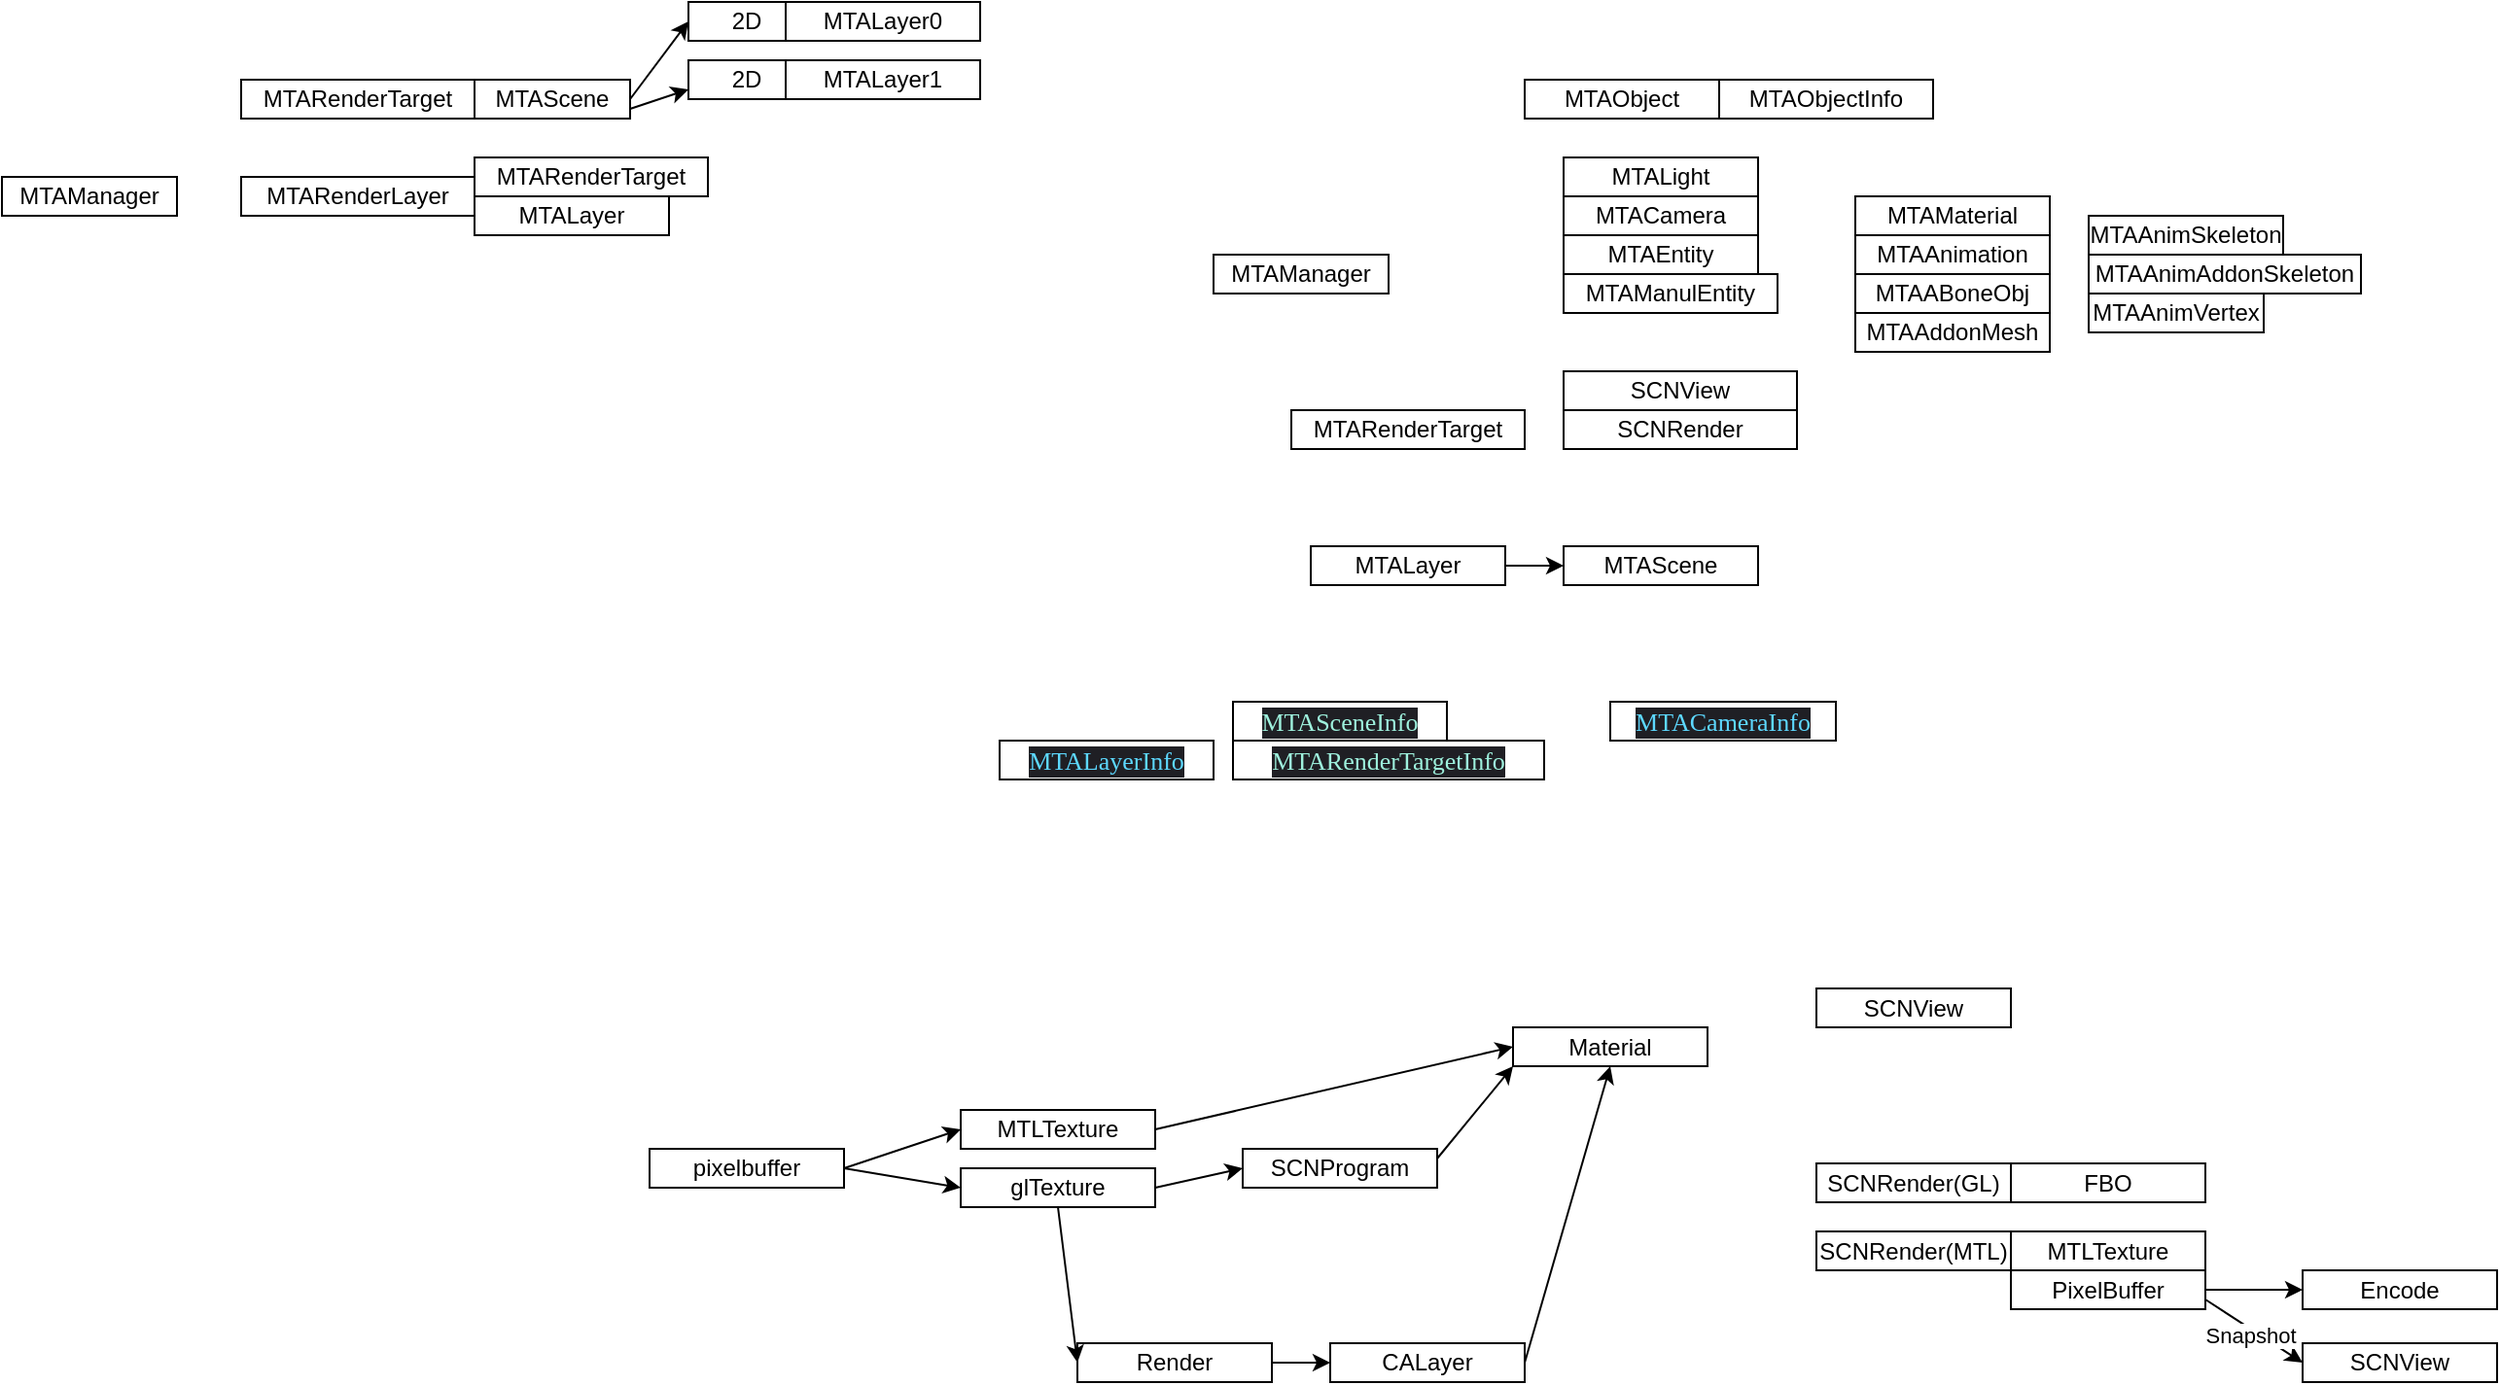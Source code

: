 <mxfile version="14.2.9" type="github">
  <diagram id="bAvTHHYI_KYfITCIM_JM" name="Page-1">
    <mxGraphModel dx="2125" dy="1982" grid="1" gridSize="10" guides="1" tooltips="1" connect="1" arrows="1" fold="1" page="1" pageScale="1" pageWidth="827" pageHeight="1169" math="0" shadow="0">
      <root>
        <mxCell id="0" />
        <mxCell id="1" parent="0" />
        <mxCell id="QYzxZCUHgKiOKjzfQhGV-1" value="MTAManager" style="whiteSpace=wrap;html=1;" parent="1" vertex="1">
          <mxGeometry x="210" y="100" width="90" height="20" as="geometry" />
        </mxCell>
        <mxCell id="QYzxZCUHgKiOKjzfQhGV-3" value="MTARenderTarget" style="whiteSpace=wrap;html=1;" parent="1" vertex="1">
          <mxGeometry x="250" y="180" width="120" height="20" as="geometry" />
        </mxCell>
        <mxCell id="QYzxZCUHgKiOKjzfQhGV-4" value="MTAObject" style="whiteSpace=wrap;html=1;" parent="1" vertex="1">
          <mxGeometry x="370" y="10" width="100" height="20" as="geometry" />
        </mxCell>
        <mxCell id="QYzxZCUHgKiOKjzfQhGV-5" value="MTAObjectInfo" style="whiteSpace=wrap;html=1;" parent="1" vertex="1">
          <mxGeometry x="470" y="10" width="110" height="20" as="geometry" />
        </mxCell>
        <mxCell id="QYzxZCUHgKiOKjzfQhGV-6" value="MTALight" style="whiteSpace=wrap;html=1;" parent="1" vertex="1">
          <mxGeometry x="390" y="50" width="100" height="20" as="geometry" />
        </mxCell>
        <mxCell id="QYzxZCUHgKiOKjzfQhGV-7" value="MTACamera" style="whiteSpace=wrap;html=1;" parent="1" vertex="1">
          <mxGeometry x="390" y="70" width="100" height="20" as="geometry" />
        </mxCell>
        <mxCell id="QYzxZCUHgKiOKjzfQhGV-8" value="MTAEntity" style="whiteSpace=wrap;html=1;" parent="1" vertex="1">
          <mxGeometry x="390" y="90" width="100" height="20" as="geometry" />
        </mxCell>
        <mxCell id="QYzxZCUHgKiOKjzfQhGV-9" value="MTAManulEntity" style="whiteSpace=wrap;html=1;" parent="1" vertex="1">
          <mxGeometry x="390" y="110" width="110" height="20" as="geometry" />
        </mxCell>
        <mxCell id="zIlQ67HfN8may3UNHUG4-2" value="" style="edgeStyle=orthogonalEdgeStyle;rounded=0;orthogonalLoop=1;jettySize=auto;html=1;" parent="1" source="QYzxZCUHgKiOKjzfQhGV-10" target="zIlQ67HfN8may3UNHUG4-1" edge="1">
          <mxGeometry relative="1" as="geometry" />
        </mxCell>
        <mxCell id="QYzxZCUHgKiOKjzfQhGV-10" value="MTALayer" style="whiteSpace=wrap;html=1;" parent="1" vertex="1">
          <mxGeometry x="260" y="250" width="100" height="20" as="geometry" />
        </mxCell>
        <mxCell id="zIlQ67HfN8may3UNHUG4-1" value="MTAScene" style="whiteSpace=wrap;html=1;" parent="1" vertex="1">
          <mxGeometry x="390" y="250" width="100" height="20" as="geometry" />
        </mxCell>
        <mxCell id="zIlQ67HfN8may3UNHUG4-3" value="MTAMaterial" style="whiteSpace=wrap;html=1;" parent="1" vertex="1">
          <mxGeometry x="540" y="70" width="100" height="20" as="geometry" />
        </mxCell>
        <mxCell id="zIlQ67HfN8may3UNHUG4-4" value="MTAAnimation" style="whiteSpace=wrap;html=1;" parent="1" vertex="1">
          <mxGeometry x="540" y="90" width="100" height="20" as="geometry" />
        </mxCell>
        <mxCell id="zIlQ67HfN8may3UNHUG4-5" value="MTAABoneObj" style="whiteSpace=wrap;html=1;" parent="1" vertex="1">
          <mxGeometry x="540" y="110" width="100" height="20" as="geometry" />
        </mxCell>
        <mxCell id="zIlQ67HfN8may3UNHUG4-6" value="MTAAddonMesh" style="whiteSpace=wrap;html=1;" parent="1" vertex="1">
          <mxGeometry x="540" y="130" width="100" height="20" as="geometry" />
        </mxCell>
        <mxCell id="zIlQ67HfN8may3UNHUG4-7" value="MTAAnimSkeleton" style="whiteSpace=wrap;html=1;" parent="1" vertex="1">
          <mxGeometry x="660" y="80" width="100" height="20" as="geometry" />
        </mxCell>
        <mxCell id="zIlQ67HfN8may3UNHUG4-8" value="MTAAnimAddonSkeleton" style="whiteSpace=wrap;html=1;" parent="1" vertex="1">
          <mxGeometry x="660" y="100" width="140" height="20" as="geometry" />
        </mxCell>
        <mxCell id="zIlQ67HfN8may3UNHUG4-9" value="MTAAnimVertex" style="whiteSpace=wrap;html=1;" parent="1" vertex="1">
          <mxGeometry x="660" y="120" width="90" height="20" as="geometry" />
        </mxCell>
        <mxCell id="1fD7BlozmJSd8doIiaEJ-1" value="SCNView" style="whiteSpace=wrap;html=1;" parent="1" vertex="1">
          <mxGeometry x="390" y="160" width="120" height="20" as="geometry" />
        </mxCell>
        <mxCell id="1fD7BlozmJSd8doIiaEJ-2" value="SCNRender" style="whiteSpace=wrap;html=1;" parent="1" vertex="1">
          <mxGeometry x="390" y="180" width="120" height="20" as="geometry" />
        </mxCell>
        <mxCell id="Tl4vJc8Xs-mUNVDZ98y0-2" value="&lt;p style=&quot;margin: 0.0px 0.0px 0.0px 0.0px ; font: 13.0px &amp;quot;menlo&amp;quot; ; color: #5dd8ff ; background-color: #1f1f24&quot;&gt;MTALayerInfo&lt;/p&gt;" style="whiteSpace=wrap;html=1;" parent="1" vertex="1">
          <mxGeometry x="100" y="350" width="110" height="20" as="geometry" />
        </mxCell>
        <mxCell id="Tl4vJc8Xs-mUNVDZ98y0-4" value="&lt;p style=&quot;margin: 0px ; font-stretch: normal ; font-size: 13px ; line-height: normal ; font-family: &amp;#34;menlo&amp;#34; ; color: rgb(158 , 241 , 221) ; background-color: rgb(31 , 31 , 36)&quot;&gt;MTASceneInfo&lt;/p&gt;" style="whiteSpace=wrap;html=1;" parent="1" vertex="1">
          <mxGeometry x="220" y="330" width="110" height="20" as="geometry" />
        </mxCell>
        <mxCell id="Tl4vJc8Xs-mUNVDZ98y0-5" value="&lt;p style=&quot;margin: 0px ; font-stretch: normal ; font-size: 13px ; line-height: normal ; font-family: &amp;#34;menlo&amp;#34; ; color: rgb(158 , 241 , 221) ; background-color: rgb(31 , 31 , 36)&quot;&gt;MTARenderTargetInfo&lt;/p&gt;" style="whiteSpace=wrap;html=1;" parent="1" vertex="1">
          <mxGeometry x="220" y="350" width="160" height="20" as="geometry" />
        </mxCell>
        <mxCell id="Tl4vJc8Xs-mUNVDZ98y0-6" value="&lt;p style=&quot;margin: 0px ; font-stretch: normal ; font-size: 13px ; line-height: normal ; font-family: &amp;#34;menlo&amp;#34; ; color: rgb(93 , 216 , 255) ; background-color: rgb(31 , 31 , 36)&quot;&gt;MTACameraInfo&lt;/p&gt;" style="whiteSpace=wrap;html=1;" parent="1" vertex="1">
          <mxGeometry x="414" y="330" width="116" height="20" as="geometry" />
        </mxCell>
        <mxCell id="i0ZvzWujd82-VecDcWds-1" value="SCNView" style="whiteSpace=wrap;html=1;" parent="1" vertex="1">
          <mxGeometry x="520" y="477.5" width="100" height="20" as="geometry" />
        </mxCell>
        <mxCell id="i0ZvzWujd82-VecDcWds-2" value="SCNRender(GL)" style="whiteSpace=wrap;html=1;" parent="1" vertex="1">
          <mxGeometry x="520" y="567.5" width="100" height="20" as="geometry" />
        </mxCell>
        <mxCell id="i0ZvzWujd82-VecDcWds-3" value="SCNRender(MTL)" style="whiteSpace=wrap;html=1;" parent="1" vertex="1">
          <mxGeometry x="520" y="602.5" width="100" height="20" as="geometry" />
        </mxCell>
        <mxCell id="i0ZvzWujd82-VecDcWds-4" value="pixelbuffer" style="whiteSpace=wrap;html=1;" parent="1" vertex="1">
          <mxGeometry x="-80" y="560" width="100" height="20" as="geometry" />
        </mxCell>
        <mxCell id="i0ZvzWujd82-VecDcWds-5" value="MTLTexture" style="whiteSpace=wrap;html=1;" parent="1" vertex="1">
          <mxGeometry x="80" y="540" width="100" height="20" as="geometry" />
        </mxCell>
        <mxCell id="i0ZvzWujd82-VecDcWds-6" value="glTexture" style="whiteSpace=wrap;html=1;" parent="1" vertex="1">
          <mxGeometry x="80" y="570" width="100" height="20" as="geometry" />
        </mxCell>
        <mxCell id="i0ZvzWujd82-VecDcWds-7" value="" style="endArrow=classic;html=1;exitX=1;exitY=0.5;exitDx=0;exitDy=0;entryX=0;entryY=0.5;entryDx=0;entryDy=0;" parent="1" source="i0ZvzWujd82-VecDcWds-4" target="i0ZvzWujd82-VecDcWds-5" edge="1">
          <mxGeometry width="50" height="50" relative="1" as="geometry">
            <mxPoint x="390" y="640" as="sourcePoint" />
            <mxPoint x="440" y="590" as="targetPoint" />
          </mxGeometry>
        </mxCell>
        <mxCell id="i0ZvzWujd82-VecDcWds-8" value="" style="endArrow=classic;html=1;exitX=1;exitY=0.5;exitDx=0;exitDy=0;entryX=0;entryY=0.5;entryDx=0;entryDy=0;" parent="1" source="i0ZvzWujd82-VecDcWds-4" target="i0ZvzWujd82-VecDcWds-6" edge="1">
          <mxGeometry width="50" height="50" relative="1" as="geometry">
            <mxPoint x="390" y="640" as="sourcePoint" />
            <mxPoint x="440" y="590" as="targetPoint" />
          </mxGeometry>
        </mxCell>
        <mxCell id="i0ZvzWujd82-VecDcWds-9" value="Material" style="whiteSpace=wrap;html=1;" parent="1" vertex="1">
          <mxGeometry x="364" y="497.5" width="100" height="20" as="geometry" />
        </mxCell>
        <mxCell id="i0ZvzWujd82-VecDcWds-10" value="" style="endArrow=classic;html=1;exitX=1;exitY=0.5;exitDx=0;exitDy=0;entryX=0;entryY=0.5;entryDx=0;entryDy=0;" parent="1" source="i0ZvzWujd82-VecDcWds-5" target="i0ZvzWujd82-VecDcWds-9" edge="1">
          <mxGeometry width="50" height="50" relative="1" as="geometry">
            <mxPoint x="220" y="550" as="sourcePoint" />
            <mxPoint x="440" y="560" as="targetPoint" />
          </mxGeometry>
        </mxCell>
        <mxCell id="i0ZvzWujd82-VecDcWds-11" value="SCNProgram" style="whiteSpace=wrap;html=1;" parent="1" vertex="1">
          <mxGeometry x="225" y="560" width="100" height="20" as="geometry" />
        </mxCell>
        <mxCell id="i0ZvzWujd82-VecDcWds-12" value="" style="endArrow=classic;html=1;exitX=1;exitY=0.5;exitDx=0;exitDy=0;entryX=0;entryY=0.5;entryDx=0;entryDy=0;" parent="1" source="i0ZvzWujd82-VecDcWds-6" target="i0ZvzWujd82-VecDcWds-11" edge="1">
          <mxGeometry width="50" height="50" relative="1" as="geometry">
            <mxPoint x="390" y="610" as="sourcePoint" />
            <mxPoint x="250" y="580" as="targetPoint" />
          </mxGeometry>
        </mxCell>
        <mxCell id="i0ZvzWujd82-VecDcWds-13" value="Render" style="whiteSpace=wrap;html=1;" parent="1" vertex="1">
          <mxGeometry x="140" y="660" width="100" height="20" as="geometry" />
        </mxCell>
        <mxCell id="i0ZvzWujd82-VecDcWds-14" value="CALayer" style="whiteSpace=wrap;html=1;" parent="1" vertex="1">
          <mxGeometry x="270" y="660" width="100" height="20" as="geometry" />
        </mxCell>
        <mxCell id="i0ZvzWujd82-VecDcWds-15" value="" style="endArrow=classic;html=1;exitX=0.5;exitY=1;exitDx=0;exitDy=0;entryX=0;entryY=0.5;entryDx=0;entryDy=0;" parent="1" source="i0ZvzWujd82-VecDcWds-6" target="i0ZvzWujd82-VecDcWds-13" edge="1">
          <mxGeometry width="50" height="50" relative="1" as="geometry">
            <mxPoint x="390" y="610" as="sourcePoint" />
            <mxPoint x="440" y="560" as="targetPoint" />
          </mxGeometry>
        </mxCell>
        <mxCell id="i0ZvzWujd82-VecDcWds-16" value="" style="endArrow=classic;html=1;exitX=1;exitY=0.5;exitDx=0;exitDy=0;" parent="1" source="i0ZvzWujd82-VecDcWds-13" edge="1">
          <mxGeometry width="50" height="50" relative="1" as="geometry">
            <mxPoint x="390" y="610" as="sourcePoint" />
            <mxPoint x="270" y="670" as="targetPoint" />
          </mxGeometry>
        </mxCell>
        <mxCell id="i0ZvzWujd82-VecDcWds-17" value="" style="endArrow=classic;html=1;exitX=1;exitY=0.25;exitDx=0;exitDy=0;entryX=0;entryY=1;entryDx=0;entryDy=0;" parent="1" source="i0ZvzWujd82-VecDcWds-11" target="i0ZvzWujd82-VecDcWds-9" edge="1">
          <mxGeometry width="50" height="50" relative="1" as="geometry">
            <mxPoint x="390" y="610" as="sourcePoint" />
            <mxPoint x="440" y="560" as="targetPoint" />
          </mxGeometry>
        </mxCell>
        <mxCell id="i0ZvzWujd82-VecDcWds-18" value="" style="endArrow=classic;html=1;exitX=1;exitY=0.5;exitDx=0;exitDy=0;entryX=0.5;entryY=1;entryDx=0;entryDy=0;" parent="1" source="i0ZvzWujd82-VecDcWds-14" target="i0ZvzWujd82-VecDcWds-9" edge="1">
          <mxGeometry width="50" height="50" relative="1" as="geometry">
            <mxPoint x="390" y="610" as="sourcePoint" />
            <mxPoint x="440" y="560" as="targetPoint" />
          </mxGeometry>
        </mxCell>
        <mxCell id="NFd6U93JJIUTPo9-aRj4-1" value="FBO" style="whiteSpace=wrap;html=1;" vertex="1" parent="1">
          <mxGeometry x="620" y="567.5" width="100" height="20" as="geometry" />
        </mxCell>
        <mxCell id="NFd6U93JJIUTPo9-aRj4-2" value="MTLTexture" style="whiteSpace=wrap;html=1;" vertex="1" parent="1">
          <mxGeometry x="620" y="602.5" width="100" height="20" as="geometry" />
        </mxCell>
        <mxCell id="NFd6U93JJIUTPo9-aRj4-5" value="" style="edgeStyle=orthogonalEdgeStyle;rounded=0;orthogonalLoop=1;jettySize=auto;html=1;" edge="1" parent="1" source="NFd6U93JJIUTPo9-aRj4-3" target="NFd6U93JJIUTPo9-aRj4-4">
          <mxGeometry relative="1" as="geometry" />
        </mxCell>
        <mxCell id="NFd6U93JJIUTPo9-aRj4-3" value="PixelBuffer" style="whiteSpace=wrap;html=1;" vertex="1" parent="1">
          <mxGeometry x="620" y="622.5" width="100" height="20" as="geometry" />
        </mxCell>
        <mxCell id="NFd6U93JJIUTPo9-aRj4-4" value="Encode" style="whiteSpace=wrap;html=1;" vertex="1" parent="1">
          <mxGeometry x="770" y="622.5" width="100" height="20" as="geometry" />
        </mxCell>
        <mxCell id="NFd6U93JJIUTPo9-aRj4-6" value="SCNView" style="whiteSpace=wrap;html=1;" vertex="1" parent="1">
          <mxGeometry x="770" y="660" width="100" height="20" as="geometry" />
        </mxCell>
        <mxCell id="NFd6U93JJIUTPo9-aRj4-7" value="" style="endArrow=classic;html=1;exitX=1;exitY=0.75;exitDx=0;exitDy=0;entryX=0;entryY=0.5;entryDx=0;entryDy=0;" edge="1" parent="1" source="NFd6U93JJIUTPo9-aRj4-3" target="NFd6U93JJIUTPo9-aRj4-6">
          <mxGeometry width="50" height="50" relative="1" as="geometry">
            <mxPoint x="370" y="710" as="sourcePoint" />
            <mxPoint x="420" y="660" as="targetPoint" />
          </mxGeometry>
        </mxCell>
        <mxCell id="NFd6U93JJIUTPo9-aRj4-8" value="Snapshot" style="edgeLabel;html=1;align=center;verticalAlign=middle;resizable=0;points=[];" vertex="1" connectable="0" parent="NFd6U93JJIUTPo9-aRj4-7">
          <mxGeometry x="-0.015" y="-3" relative="1" as="geometry">
            <mxPoint as="offset" />
          </mxGeometry>
        </mxCell>
        <mxCell id="NFd6U93JJIUTPo9-aRj4-9" value="MTAManager" style="whiteSpace=wrap;html=1;" vertex="1" parent="1">
          <mxGeometry x="-413" y="60" width="90" height="20" as="geometry" />
        </mxCell>
        <mxCell id="NFd6U93JJIUTPo9-aRj4-10" value="MTARenderTarget" style="whiteSpace=wrap;html=1;" vertex="1" parent="1">
          <mxGeometry x="-290" y="10" width="120" height="20" as="geometry" />
        </mxCell>
        <mxCell id="NFd6U93JJIUTPo9-aRj4-11" value="MTAScene" style="whiteSpace=wrap;html=1;" vertex="1" parent="1">
          <mxGeometry x="-170" y="10" width="80" height="20" as="geometry" />
        </mxCell>
        <mxCell id="NFd6U93JJIUTPo9-aRj4-12" value="2D" style="whiteSpace=wrap;html=1;" vertex="1" parent="1">
          <mxGeometry x="-60" y="-30" width="60" height="20" as="geometry" />
        </mxCell>
        <mxCell id="NFd6U93JJIUTPo9-aRj4-13" value="MTALayer0" style="whiteSpace=wrap;html=1;" vertex="1" parent="1">
          <mxGeometry x="-10" y="-30" width="100" height="20" as="geometry" />
        </mxCell>
        <mxCell id="NFd6U93JJIUTPo9-aRj4-14" value="2D" style="whiteSpace=wrap;html=1;" vertex="1" parent="1">
          <mxGeometry x="-60" width="60" height="20" as="geometry" />
        </mxCell>
        <mxCell id="NFd6U93JJIUTPo9-aRj4-15" value="MTALayer1" style="whiteSpace=wrap;html=1;" vertex="1" parent="1">
          <mxGeometry x="-10" width="100" height="20" as="geometry" />
        </mxCell>
        <mxCell id="NFd6U93JJIUTPo9-aRj4-16" value="MTARenderTarget" style="whiteSpace=wrap;html=1;" vertex="1" parent="1">
          <mxGeometry x="-170" y="50" width="120" height="20" as="geometry" />
        </mxCell>
        <mxCell id="NFd6U93JJIUTPo9-aRj4-17" value="" style="endArrow=classic;html=1;exitX=1;exitY=0.5;exitDx=0;exitDy=0;entryX=0;entryY=0.5;entryDx=0;entryDy=0;" edge="1" parent="1" source="NFd6U93JJIUTPo9-aRj4-11" target="NFd6U93JJIUTPo9-aRj4-12">
          <mxGeometry width="50" height="50" relative="1" as="geometry">
            <mxPoint x="150" y="150" as="sourcePoint" />
            <mxPoint x="200" y="100" as="targetPoint" />
          </mxGeometry>
        </mxCell>
        <mxCell id="NFd6U93JJIUTPo9-aRj4-18" value="" style="endArrow=classic;html=1;exitX=1;exitY=0.75;exitDx=0;exitDy=0;entryX=0;entryY=0.75;entryDx=0;entryDy=0;" edge="1" parent="1" source="NFd6U93JJIUTPo9-aRj4-11" target="NFd6U93JJIUTPo9-aRj4-14">
          <mxGeometry width="50" height="50" relative="1" as="geometry">
            <mxPoint x="150" y="150" as="sourcePoint" />
            <mxPoint x="200" y="100" as="targetPoint" />
          </mxGeometry>
        </mxCell>
        <mxCell id="NFd6U93JJIUTPo9-aRj4-19" value="MTALayer" style="whiteSpace=wrap;html=1;" vertex="1" parent="1">
          <mxGeometry x="-170" y="70" width="100" height="20" as="geometry" />
        </mxCell>
        <mxCell id="NFd6U93JJIUTPo9-aRj4-20" value="MTARenderLayer" style="whiteSpace=wrap;html=1;" vertex="1" parent="1">
          <mxGeometry x="-290" y="60" width="120" height="20" as="geometry" />
        </mxCell>
      </root>
    </mxGraphModel>
  </diagram>
</mxfile>

